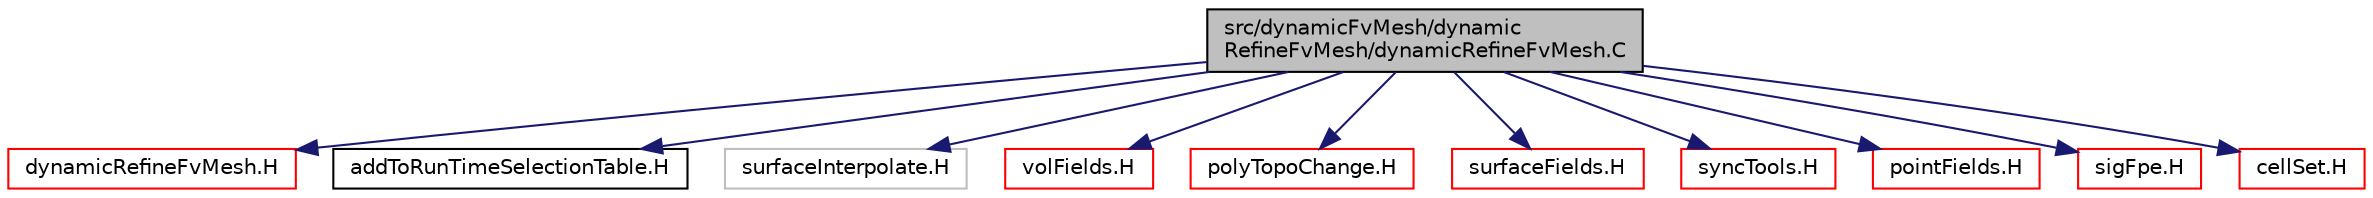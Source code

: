digraph "src/dynamicFvMesh/dynamicRefineFvMesh/dynamicRefineFvMesh.C"
{
  bgcolor="transparent";
  edge [fontname="Helvetica",fontsize="10",labelfontname="Helvetica",labelfontsize="10"];
  node [fontname="Helvetica",fontsize="10",shape=record];
  Node0 [label="src/dynamicFvMesh/dynamic\lRefineFvMesh/dynamicRefineFvMesh.C",height=0.2,width=0.4,color="black", fillcolor="grey75", style="filled", fontcolor="black"];
  Node0 -> Node1 [color="midnightblue",fontsize="10",style="solid",fontname="Helvetica"];
  Node1 [label="dynamicRefineFvMesh.H",height=0.2,width=0.4,color="red",URL="$a00272.html"];
  Node0 -> Node294 [color="midnightblue",fontsize="10",style="solid",fontname="Helvetica"];
  Node294 [label="addToRunTimeSelectionTable.H",height=0.2,width=0.4,color="black",URL="$a09989.html",tooltip="Macros for easy insertion into run-time selection tables. "];
  Node0 -> Node295 [color="midnightblue",fontsize="10",style="solid",fontname="Helvetica"];
  Node295 [label="surfaceInterpolate.H",height=0.2,width=0.4,color="grey75"];
  Node0 -> Node296 [color="midnightblue",fontsize="10",style="solid",fontname="Helvetica"];
  Node296 [label="volFields.H",height=0.2,width=0.4,color="red",URL="$a02912.html"];
  Node0 -> Node329 [color="midnightblue",fontsize="10",style="solid",fontname="Helvetica"];
  Node329 [label="polyTopoChange.H",height=0.2,width=0.4,color="red",URL="$a00791.html"];
  Node0 -> Node334 [color="midnightblue",fontsize="10",style="solid",fontname="Helvetica"];
  Node334 [label="surfaceFields.H",height=0.2,width=0.4,color="red",URL="$a02897.html",tooltip="Foam::surfaceFields. "];
  Node0 -> Node341 [color="midnightblue",fontsize="10",style="solid",fontname="Helvetica"];
  Node341 [label="syncTools.H",height=0.2,width=0.4,color="red",URL="$a12536.html"];
  Node0 -> Node355 [color="midnightblue",fontsize="10",style="solid",fontname="Helvetica"];
  Node355 [label="pointFields.H",height=0.2,width=0.4,color="red",URL="$a10595.html"];
  Node0 -> Node365 [color="midnightblue",fontsize="10",style="solid",fontname="Helvetica"];
  Node365 [label="sigFpe.H",height=0.2,width=0.4,color="red",URL="$a13790.html"];
  Node0 -> Node367 [color="midnightblue",fontsize="10",style="solid",fontname="Helvetica"];
  Node367 [label="cellSet.H",height=0.2,width=0.4,color="red",URL="$a08810.html"];
}
